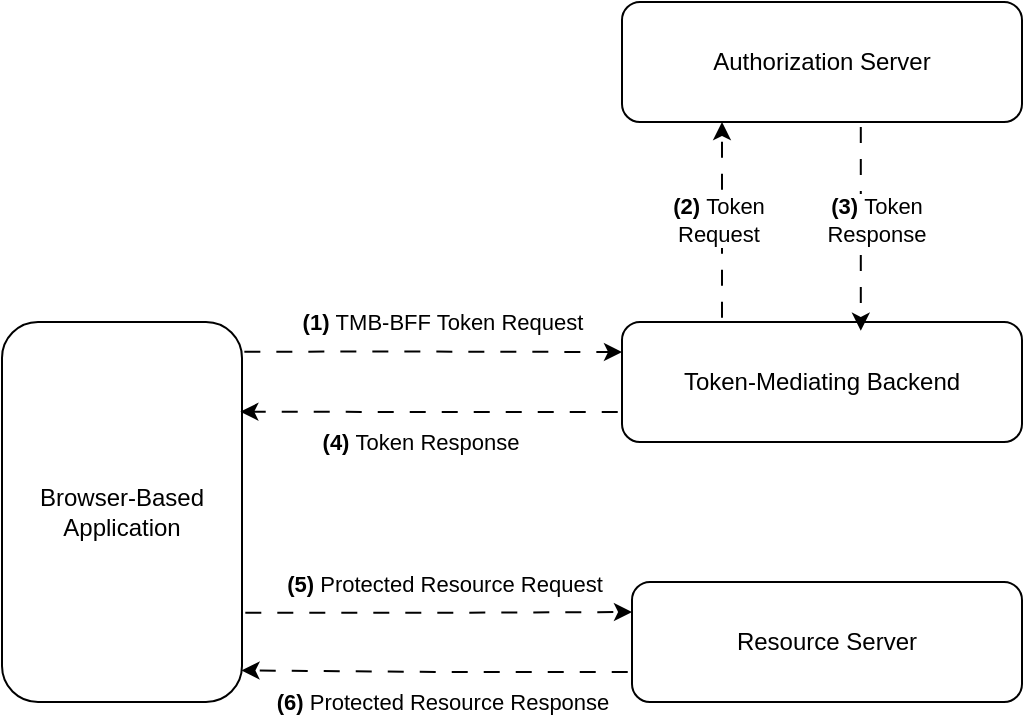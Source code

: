 <mxfile version="24.7.7">
  <diagram name="Page-1" id="UJcjWKoQjNmoq0MfFlIu">
    <mxGraphModel dx="609" dy="663" grid="1" gridSize="10" guides="1" tooltips="1" connect="1" arrows="1" fold="1" page="1" pageScale="1" pageWidth="850" pageHeight="1100" math="0" shadow="0">
      <root>
        <mxCell id="0" />
        <mxCell id="1" parent="0" />
        <mxCell id="glIkOdPxZU8p1S354e8d-5" style="edgeStyle=orthogonalEdgeStyle;rounded=0;orthogonalLoop=1;jettySize=auto;html=1;exitX=0.996;exitY=0.765;exitDx=0;exitDy=0;entryX=0;entryY=0.25;entryDx=0;entryDy=0;exitPerimeter=0;dashed=1;dashPattern=8 8;flowAnimation=1;" edge="1" parent="1" source="glIkOdPxZU8p1S354e8d-1" target="glIkOdPxZU8p1S354e8d-2">
          <mxGeometry relative="1" as="geometry" />
        </mxCell>
        <mxCell id="glIkOdPxZU8p1S354e8d-15" value="&lt;b&gt;(5) &lt;/b&gt;Protected Resource Request" style="edgeLabel;html=1;align=center;verticalAlign=middle;resizable=0;points=[];" vertex="1" connectable="0" parent="glIkOdPxZU8p1S354e8d-5">
          <mxGeometry x="-0.264" y="5" relative="1" as="geometry">
            <mxPoint x="29" y="-10" as="offset" />
          </mxGeometry>
        </mxCell>
        <mxCell id="glIkOdPxZU8p1S354e8d-7" style="edgeStyle=orthogonalEdgeStyle;rounded=0;orthogonalLoop=1;jettySize=auto;html=1;exitX=0.992;exitY=0.078;exitDx=0;exitDy=0;entryX=0;entryY=0.25;entryDx=0;entryDy=0;exitPerimeter=0;dashed=1;dashPattern=8 8;flowAnimation=1;" edge="1" parent="1" source="glIkOdPxZU8p1S354e8d-1" target="glIkOdPxZU8p1S354e8d-3">
          <mxGeometry relative="1" as="geometry" />
        </mxCell>
        <mxCell id="glIkOdPxZU8p1S354e8d-11" value="&lt;b&gt;(1)&lt;/b&gt;&amp;nbsp;TMB-BFF Token Request" style="edgeLabel;html=1;align=center;verticalAlign=middle;resizable=0;points=[];" vertex="1" connectable="0" parent="glIkOdPxZU8p1S354e8d-7">
          <mxGeometry x="-0.189" relative="1" as="geometry">
            <mxPoint x="23" y="-15" as="offset" />
          </mxGeometry>
        </mxCell>
        <mxCell id="glIkOdPxZU8p1S354e8d-1" value="Browser-Based Application" style="rounded=1;whiteSpace=wrap;html=1;" vertex="1" parent="1">
          <mxGeometry x="50" y="200" width="120" height="190" as="geometry" />
        </mxCell>
        <mxCell id="glIkOdPxZU8p1S354e8d-6" style="edgeStyle=orthogonalEdgeStyle;rounded=0;orthogonalLoop=1;jettySize=auto;html=1;exitX=0;exitY=0.75;exitDx=0;exitDy=0;entryX=0.998;entryY=0.917;entryDx=0;entryDy=0;entryPerimeter=0;dashed=1;dashPattern=8 8;flowAnimation=1;" edge="1" parent="1" source="glIkOdPxZU8p1S354e8d-2" target="glIkOdPxZU8p1S354e8d-1">
          <mxGeometry relative="1" as="geometry" />
        </mxCell>
        <mxCell id="glIkOdPxZU8p1S354e8d-16" value="&lt;b&gt;(6)&lt;/b&gt;&amp;nbsp;Protected Resource Response" style="edgeLabel;html=1;align=center;verticalAlign=middle;resizable=0;points=[];" vertex="1" connectable="0" parent="glIkOdPxZU8p1S354e8d-6">
          <mxGeometry x="0.032" y="1" relative="1" as="geometry">
            <mxPoint x="5" y="15" as="offset" />
          </mxGeometry>
        </mxCell>
        <mxCell id="glIkOdPxZU8p1S354e8d-2" value="Resource Server" style="rounded=1;whiteSpace=wrap;html=1;" vertex="1" parent="1">
          <mxGeometry x="365" y="330" width="195" height="60" as="geometry" />
        </mxCell>
        <mxCell id="glIkOdPxZU8p1S354e8d-8" style="edgeStyle=orthogonalEdgeStyle;rounded=0;orthogonalLoop=1;jettySize=auto;html=1;exitX=0;exitY=0.75;exitDx=0;exitDy=0;entryX=0.993;entryY=0.236;entryDx=0;entryDy=0;entryPerimeter=0;dashed=1;dashPattern=8 8;flowAnimation=1;" edge="1" parent="1" source="glIkOdPxZU8p1S354e8d-3" target="glIkOdPxZU8p1S354e8d-1">
          <mxGeometry relative="1" as="geometry" />
        </mxCell>
        <mxCell id="glIkOdPxZU8p1S354e8d-12" value="&lt;b&gt;(4)&lt;/b&gt;&amp;nbsp;Token Response" style="edgeLabel;html=1;align=center;verticalAlign=middle;resizable=0;points=[];" vertex="1" connectable="0" parent="glIkOdPxZU8p1S354e8d-8">
          <mxGeometry x="0.059" y="-1" relative="1" as="geometry">
            <mxPoint y="16" as="offset" />
          </mxGeometry>
        </mxCell>
        <mxCell id="glIkOdPxZU8p1S354e8d-9" style="edgeStyle=orthogonalEdgeStyle;rounded=0;orthogonalLoop=1;jettySize=auto;html=1;exitX=0.25;exitY=0;exitDx=0;exitDy=0;entryX=0.25;entryY=1;entryDx=0;entryDy=0;dashed=1;dashPattern=8 8;flowAnimation=1;" edge="1" parent="1" source="glIkOdPxZU8p1S354e8d-3" target="glIkOdPxZU8p1S354e8d-4">
          <mxGeometry relative="1" as="geometry" />
        </mxCell>
        <mxCell id="glIkOdPxZU8p1S354e8d-13" value="&lt;b&gt;(2)&lt;/b&gt;&amp;nbsp;Token&lt;div&gt;Request&lt;/div&gt;" style="edgeLabel;html=1;align=center;verticalAlign=middle;resizable=0;points=[];" vertex="1" connectable="0" parent="glIkOdPxZU8p1S354e8d-9">
          <mxGeometry x="0.017" y="2" relative="1" as="geometry">
            <mxPoint as="offset" />
          </mxGeometry>
        </mxCell>
        <mxCell id="glIkOdPxZU8p1S354e8d-3" value="Token-Mediating Backend" style="rounded=1;whiteSpace=wrap;html=1;" vertex="1" parent="1">
          <mxGeometry x="360" y="200" width="200" height="60" as="geometry" />
        </mxCell>
        <mxCell id="glIkOdPxZU8p1S354e8d-10" style="edgeStyle=orthogonalEdgeStyle;rounded=0;orthogonalLoop=1;jettySize=auto;html=1;exitX=0.597;exitY=1.007;exitDx=0;exitDy=0;entryX=0.597;entryY=0.073;entryDx=0;entryDy=0;entryPerimeter=0;dashed=1;dashPattern=8 8;flowAnimation=1;exitPerimeter=0;" edge="1" parent="1" source="glIkOdPxZU8p1S354e8d-4" target="glIkOdPxZU8p1S354e8d-3">
          <mxGeometry relative="1" as="geometry" />
        </mxCell>
        <mxCell id="glIkOdPxZU8p1S354e8d-14" value="&lt;b&gt;(3)&lt;/b&gt;&amp;nbsp;Token&lt;div&gt;Response&lt;/div&gt;" style="edgeLabel;html=1;align=center;verticalAlign=middle;resizable=0;points=[];" vertex="1" connectable="0" parent="glIkOdPxZU8p1S354e8d-10">
          <mxGeometry x="-0.078" y="7" relative="1" as="geometry">
            <mxPoint as="offset" />
          </mxGeometry>
        </mxCell>
        <mxCell id="glIkOdPxZU8p1S354e8d-4" value="Authorization Server" style="rounded=1;whiteSpace=wrap;html=1;" vertex="1" parent="1">
          <mxGeometry x="360" y="40" width="200" height="60" as="geometry" />
        </mxCell>
      </root>
    </mxGraphModel>
  </diagram>
</mxfile>
